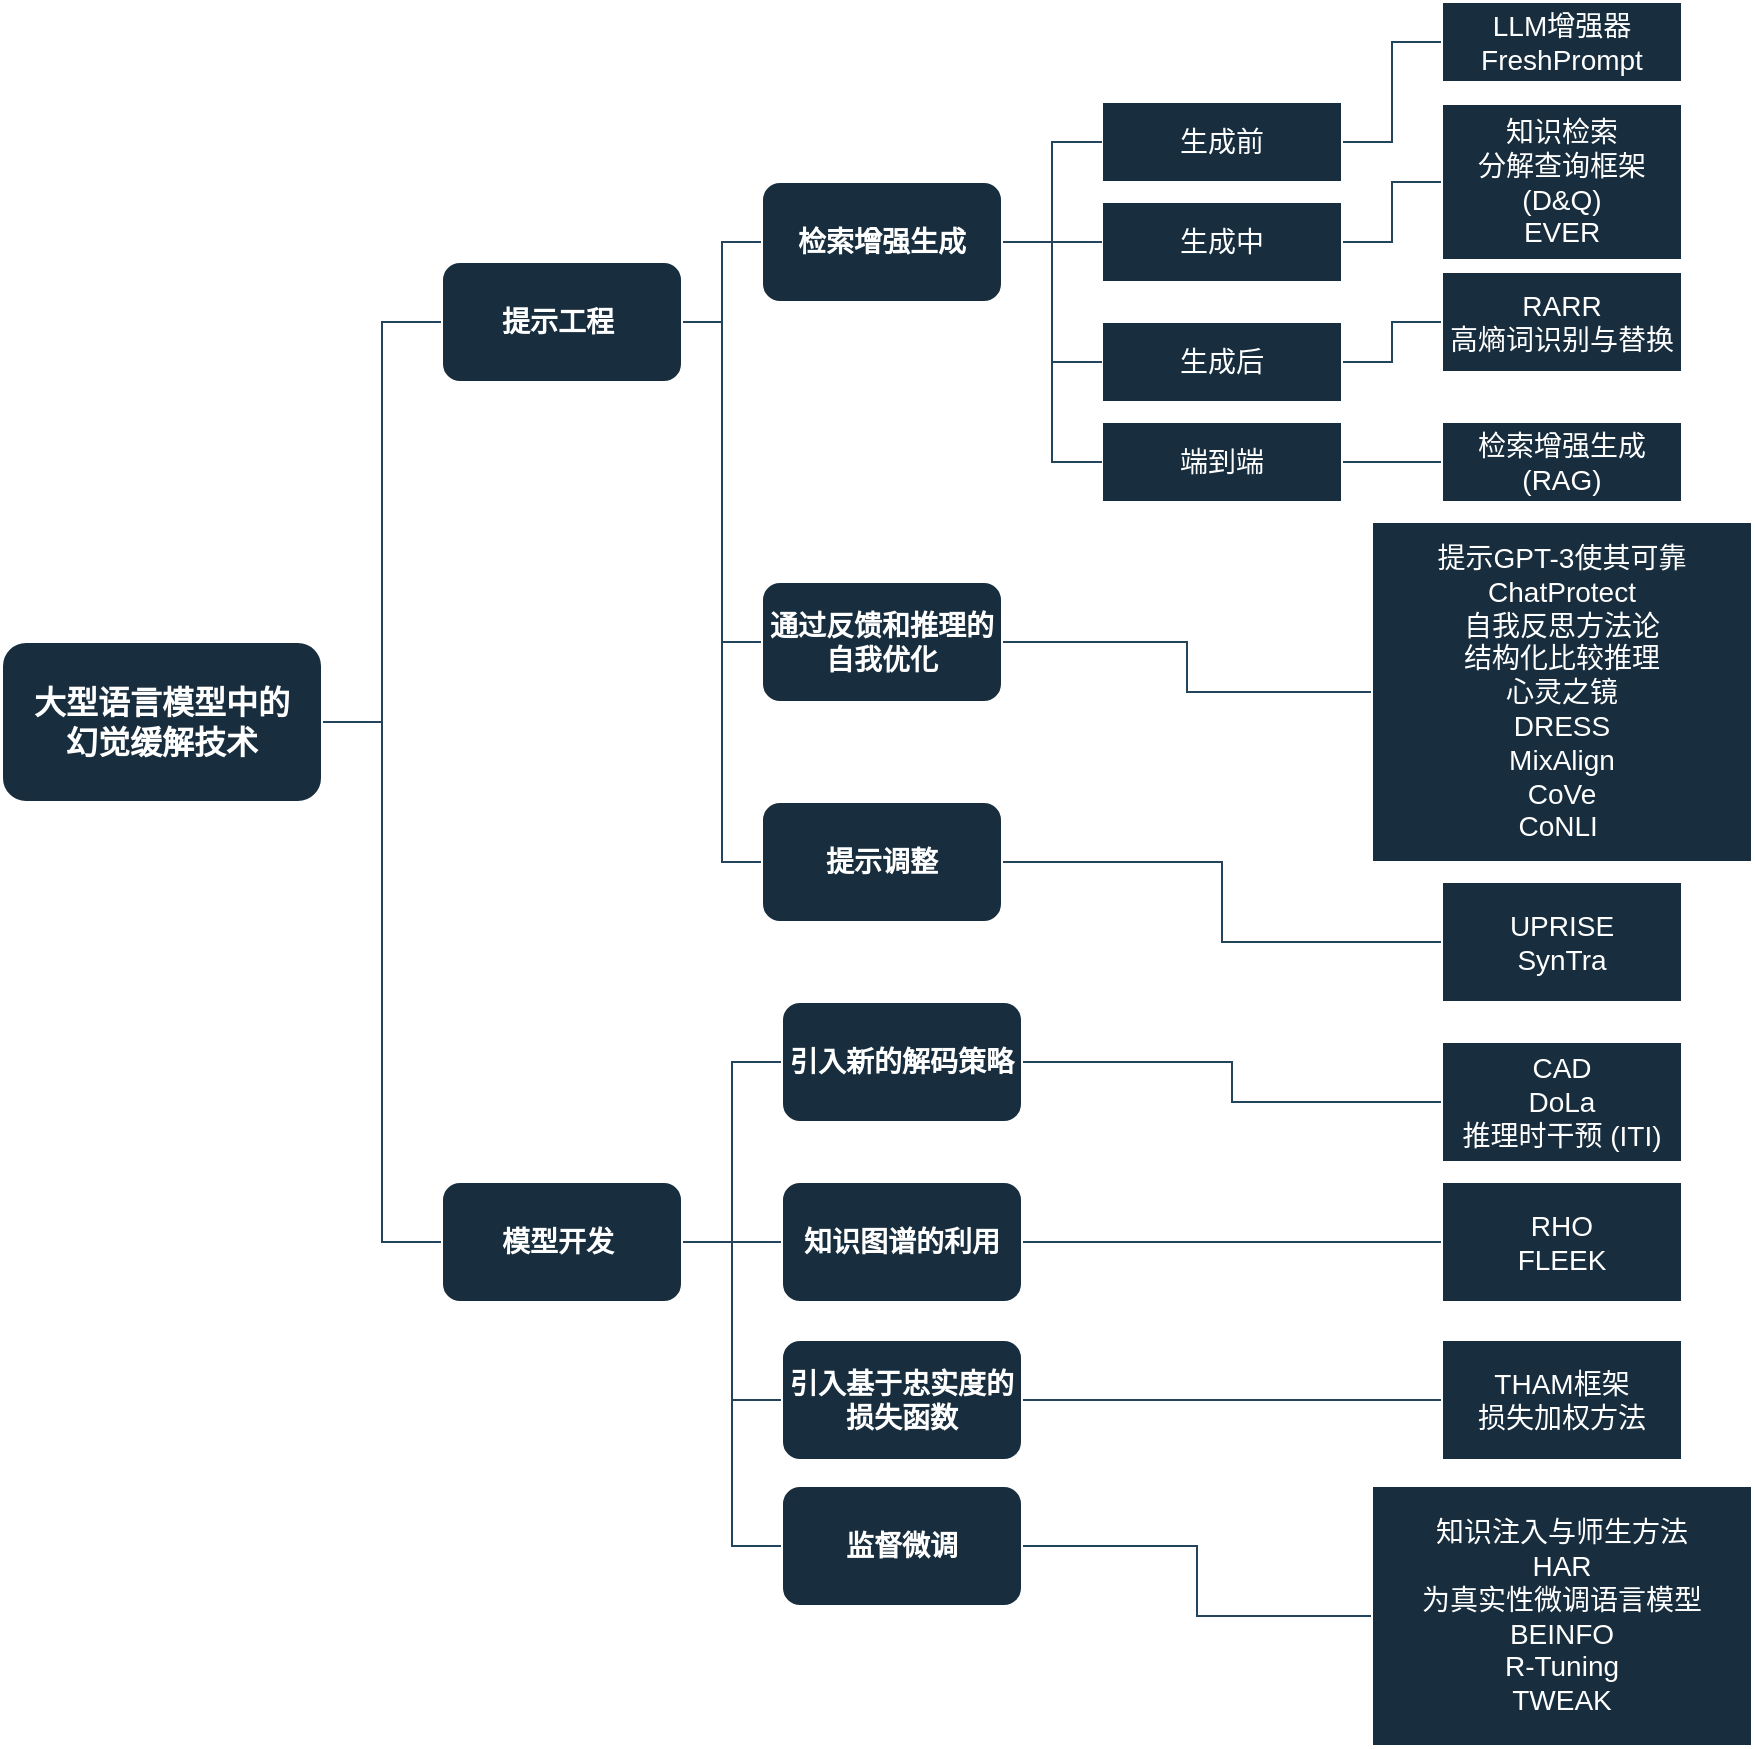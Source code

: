 <mxfile version="27.0.2">
  <diagram name="第 1 页" id="w2nT-iUTn9i36ktSz20z">
    <mxGraphModel dx="2121" dy="1104" grid="0" gridSize="10" guides="1" tooltips="1" connect="1" arrows="0" fold="1" page="0" pageScale="1" pageWidth="1390" pageHeight="980" background="light-dark(#ffffff, #fdfcfc)" math="0" shadow="0">
      <root>
        <mxCell id="0" />
        <mxCell id="1" parent="0" />
        <mxCell id="XZvq0Oxyv5VT_-ZjG8Fj-40" style="edgeStyle=orthogonalEdgeStyle;rounded=0;orthogonalLoop=1;jettySize=auto;html=1;exitX=1;exitY=0.5;exitDx=0;exitDy=0;entryX=0;entryY=0.5;entryDx=0;entryDy=0;fontSize=14;fontStyle=1;labelBackgroundColor=none;strokeColor=#23445D;fontColor=default;endArrow=none;startFill=0;" edge="1" parent="1" source="XZvq0Oxyv5VT_-ZjG8Fj-1" target="XZvq0Oxyv5VT_-ZjG8Fj-2">
          <mxGeometry relative="1" as="geometry" />
        </mxCell>
        <mxCell id="XZvq0Oxyv5VT_-ZjG8Fj-41" style="edgeStyle=orthogonalEdgeStyle;rounded=0;orthogonalLoop=1;jettySize=auto;html=1;exitX=1;exitY=0.5;exitDx=0;exitDy=0;entryX=0;entryY=0.5;entryDx=0;entryDy=0;fontSize=14;fontStyle=0;labelBackgroundColor=none;strokeColor=#23445D;fontColor=default;endArrow=none;startFill=0;" edge="1" parent="1" source="XZvq0Oxyv5VT_-ZjG8Fj-1" target="XZvq0Oxyv5VT_-ZjG8Fj-3">
          <mxGeometry relative="1" as="geometry" />
        </mxCell>
        <mxCell id="XZvq0Oxyv5VT_-ZjG8Fj-1" value="大型语言模型中的&lt;div&gt;幻觉缓解技术&lt;/div&gt;" style="rounded=1;whiteSpace=wrap;html=1;fontSize=16;fontStyle=1;labelBackgroundColor=none;fillColor=#182E3E;strokeColor=#FFFFFF;fontColor=#FFFFFF;" vertex="1" parent="1">
          <mxGeometry x="-40" y="440" width="160" height="80" as="geometry" />
        </mxCell>
        <mxCell id="XZvq0Oxyv5VT_-ZjG8Fj-10" style="edgeStyle=orthogonalEdgeStyle;rounded=0;orthogonalLoop=1;jettySize=auto;html=1;exitX=1;exitY=0.5;exitDx=0;exitDy=0;entryX=0;entryY=0.5;entryDx=0;entryDy=0;endArrow=none;startFill=0;fontSize=14;fontStyle=1;labelBackgroundColor=none;strokeColor=#23445D;fontColor=default;" edge="1" parent="1" source="XZvq0Oxyv5VT_-ZjG8Fj-2" target="XZvq0Oxyv5VT_-ZjG8Fj-9">
          <mxGeometry relative="1" as="geometry" />
        </mxCell>
        <mxCell id="XZvq0Oxyv5VT_-ZjG8Fj-36" style="edgeStyle=orthogonalEdgeStyle;rounded=0;orthogonalLoop=1;jettySize=auto;html=1;exitX=1;exitY=0.5;exitDx=0;exitDy=0;entryX=0;entryY=0.5;entryDx=0;entryDy=0;fontSize=14;fontStyle=1;labelBackgroundColor=none;strokeColor=#23445D;fontColor=default;endArrow=none;startFill=0;" edge="1" parent="1" source="XZvq0Oxyv5VT_-ZjG8Fj-2" target="XZvq0Oxyv5VT_-ZjG8Fj-17">
          <mxGeometry relative="1" as="geometry" />
        </mxCell>
        <mxCell id="XZvq0Oxyv5VT_-ZjG8Fj-38" style="edgeStyle=orthogonalEdgeStyle;rounded=0;orthogonalLoop=1;jettySize=auto;html=1;exitX=1;exitY=0.5;exitDx=0;exitDy=0;entryX=0;entryY=0.5;entryDx=0;entryDy=0;fontSize=14;fontStyle=1;labelBackgroundColor=none;strokeColor=#23445D;fontColor=default;endArrow=none;startFill=0;" edge="1" parent="1" source="XZvq0Oxyv5VT_-ZjG8Fj-2" target="XZvq0Oxyv5VT_-ZjG8Fj-19">
          <mxGeometry relative="1" as="geometry" />
        </mxCell>
        <mxCell id="XZvq0Oxyv5VT_-ZjG8Fj-2" value="提示工程&amp;nbsp;" style="rounded=1;whiteSpace=wrap;html=1;fontSize=14;fontStyle=1;labelBackgroundColor=none;fillColor=#182E3E;strokeColor=#FFFFFF;fontColor=#FFFFFF;" vertex="1" parent="1">
          <mxGeometry x="180" y="250" width="120" height="60" as="geometry" />
        </mxCell>
        <mxCell id="XZvq0Oxyv5VT_-ZjG8Fj-42" style="edgeStyle=orthogonalEdgeStyle;rounded=0;orthogonalLoop=1;jettySize=auto;html=1;exitX=1;exitY=0.5;exitDx=0;exitDy=0;entryX=0;entryY=0.5;entryDx=0;entryDy=0;fontSize=14;fontStyle=1;labelBackgroundColor=none;strokeColor=#23445D;fontColor=default;endArrow=none;startFill=0;" edge="1" parent="1" source="XZvq0Oxyv5VT_-ZjG8Fj-3" target="XZvq0Oxyv5VT_-ZjG8Fj-21">
          <mxGeometry relative="1" as="geometry" />
        </mxCell>
        <mxCell id="XZvq0Oxyv5VT_-ZjG8Fj-46" style="edgeStyle=orthogonalEdgeStyle;rounded=0;orthogonalLoop=1;jettySize=auto;html=1;exitX=1;exitY=0.5;exitDx=0;exitDy=0;entryX=0;entryY=0.5;entryDx=0;entryDy=0;fontSize=14;fontStyle=1;labelBackgroundColor=none;strokeColor=#23445D;fontColor=default;endArrow=none;startFill=0;" edge="1" parent="1" source="XZvq0Oxyv5VT_-ZjG8Fj-3" target="XZvq0Oxyv5VT_-ZjG8Fj-24">
          <mxGeometry relative="1" as="geometry" />
        </mxCell>
        <mxCell id="XZvq0Oxyv5VT_-ZjG8Fj-48" style="edgeStyle=orthogonalEdgeStyle;rounded=0;orthogonalLoop=1;jettySize=auto;html=1;exitX=1;exitY=0.5;exitDx=0;exitDy=0;entryX=0;entryY=0.5;entryDx=0;entryDy=0;fontSize=14;fontStyle=1;labelBackgroundColor=none;strokeColor=#23445D;fontColor=default;endArrow=none;startFill=0;" edge="1" parent="1" source="XZvq0Oxyv5VT_-ZjG8Fj-3" target="XZvq0Oxyv5VT_-ZjG8Fj-25">
          <mxGeometry relative="1" as="geometry" />
        </mxCell>
        <mxCell id="XZvq0Oxyv5VT_-ZjG8Fj-50" style="edgeStyle=orthogonalEdgeStyle;rounded=0;orthogonalLoop=1;jettySize=auto;html=1;exitX=1;exitY=0.5;exitDx=0;exitDy=0;entryX=0;entryY=0.5;entryDx=0;entryDy=0;labelBackgroundColor=none;strokeColor=#23445D;fontColor=default;endArrow=none;startFill=0;fontSize=14;" edge="1" parent="1" source="XZvq0Oxyv5VT_-ZjG8Fj-3" target="XZvq0Oxyv5VT_-ZjG8Fj-23">
          <mxGeometry relative="1" as="geometry" />
        </mxCell>
        <mxCell id="XZvq0Oxyv5VT_-ZjG8Fj-3" value="模型开发&amp;nbsp;" style="rounded=1;whiteSpace=wrap;html=1;fontSize=14;fontStyle=1;labelBackgroundColor=none;fillColor=#182E3E;strokeColor=#FFFFFF;fontColor=#FFFFFF;" vertex="1" parent="1">
          <mxGeometry x="180" y="710" width="120" height="60" as="geometry" />
        </mxCell>
        <mxCell id="XZvq0Oxyv5VT_-ZjG8Fj-29" style="edgeStyle=orthogonalEdgeStyle;rounded=0;orthogonalLoop=1;jettySize=auto;html=1;exitX=1;exitY=0.5;exitDx=0;exitDy=0;entryX=0;entryY=0.5;entryDx=0;entryDy=0;fontSize=14;fontStyle=0;labelBackgroundColor=none;strokeColor=#23445D;fontColor=default;endArrow=none;startFill=0;" edge="1" parent="1" source="XZvq0Oxyv5VT_-ZjG8Fj-4" target="XZvq0Oxyv5VT_-ZjG8Fj-12">
          <mxGeometry relative="1" as="geometry" />
        </mxCell>
        <mxCell id="XZvq0Oxyv5VT_-ZjG8Fj-4" value="生成前" style="rounded=0;whiteSpace=wrap;html=1;fontSize=14;fontStyle=0;labelBackgroundColor=none;fillColor=#182E3E;strokeColor=#FFFFFF;fontColor=#FFFFFF;" vertex="1" parent="1">
          <mxGeometry x="510" y="170" width="120" height="40" as="geometry" />
        </mxCell>
        <mxCell id="XZvq0Oxyv5VT_-ZjG8Fj-30" style="edgeStyle=orthogonalEdgeStyle;rounded=0;orthogonalLoop=1;jettySize=auto;html=1;exitX=1;exitY=0.5;exitDx=0;exitDy=0;entryX=0;entryY=0.5;entryDx=0;entryDy=0;fontSize=14;fontStyle=0;labelBackgroundColor=none;strokeColor=#23445D;fontColor=default;endArrow=none;startFill=0;" edge="1" parent="1" source="XZvq0Oxyv5VT_-ZjG8Fj-5" target="XZvq0Oxyv5VT_-ZjG8Fj-13">
          <mxGeometry relative="1" as="geometry" />
        </mxCell>
        <mxCell id="XZvq0Oxyv5VT_-ZjG8Fj-5" value="生成中" style="rounded=0;whiteSpace=wrap;html=1;fontSize=14;fontStyle=0;labelBackgroundColor=none;fillColor=#182E3E;strokeColor=#FFFFFF;fontColor=#FFFFFF;" vertex="1" parent="1">
          <mxGeometry x="510" y="220" width="120" height="40" as="geometry" />
        </mxCell>
        <mxCell id="XZvq0Oxyv5VT_-ZjG8Fj-31" style="edgeStyle=orthogonalEdgeStyle;rounded=0;orthogonalLoop=1;jettySize=auto;html=1;exitX=1;exitY=0.5;exitDx=0;exitDy=0;entryX=0;entryY=0.5;entryDx=0;entryDy=0;fontSize=14;fontStyle=0;labelBackgroundColor=none;strokeColor=#23445D;fontColor=default;endArrow=none;startFill=0;" edge="1" parent="1" source="XZvq0Oxyv5VT_-ZjG8Fj-6" target="XZvq0Oxyv5VT_-ZjG8Fj-15">
          <mxGeometry relative="1" as="geometry" />
        </mxCell>
        <mxCell id="XZvq0Oxyv5VT_-ZjG8Fj-6" value="生成后" style="rounded=0;whiteSpace=wrap;html=1;fontSize=14;fontStyle=0;labelBackgroundColor=none;fillColor=#182E3E;strokeColor=#FFFFFF;fontColor=#FFFFFF;" vertex="1" parent="1">
          <mxGeometry x="510" y="280" width="120" height="40" as="geometry" />
        </mxCell>
        <mxCell id="XZvq0Oxyv5VT_-ZjG8Fj-14" style="edgeStyle=orthogonalEdgeStyle;rounded=0;orthogonalLoop=1;jettySize=auto;html=1;exitX=0.75;exitY=1;exitDx=0;exitDy=0;fontSize=14;fontStyle=0;labelBackgroundColor=none;strokeColor=#23445D;fontColor=default;" edge="1" parent="1" source="XZvq0Oxyv5VT_-ZjG8Fj-7">
          <mxGeometry relative="1" as="geometry">
            <mxPoint x="600" y="370" as="targetPoint" />
          </mxGeometry>
        </mxCell>
        <mxCell id="XZvq0Oxyv5VT_-ZjG8Fj-32" style="edgeStyle=orthogonalEdgeStyle;rounded=0;orthogonalLoop=1;jettySize=auto;html=1;exitX=1;exitY=0.5;exitDx=0;exitDy=0;entryX=0;entryY=0.5;entryDx=0;entryDy=0;fontSize=14;fontStyle=0;labelBackgroundColor=none;strokeColor=#23445D;fontColor=default;endArrow=none;startFill=0;" edge="1" parent="1" source="XZvq0Oxyv5VT_-ZjG8Fj-7" target="XZvq0Oxyv5VT_-ZjG8Fj-16">
          <mxGeometry relative="1" as="geometry" />
        </mxCell>
        <mxCell id="XZvq0Oxyv5VT_-ZjG8Fj-7" value="端到端" style="rounded=0;whiteSpace=wrap;html=1;fontSize=14;fontStyle=0;labelBackgroundColor=none;fillColor=#182E3E;strokeColor=#FFFFFF;fontColor=#FFFFFF;" vertex="1" parent="1">
          <mxGeometry x="510" y="330" width="120" height="40" as="geometry" />
        </mxCell>
        <mxCell id="XZvq0Oxyv5VT_-ZjG8Fj-11" style="edgeStyle=orthogonalEdgeStyle;rounded=0;orthogonalLoop=1;jettySize=auto;html=1;exitX=1;exitY=0.5;exitDx=0;exitDy=0;entryX=0;entryY=0.5;entryDx=0;entryDy=0;fontSize=14;fontStyle=1;labelBackgroundColor=none;strokeColor=#23445D;fontColor=default;endArrow=none;startFill=0;" edge="1" parent="1" source="XZvq0Oxyv5VT_-ZjG8Fj-9" target="XZvq0Oxyv5VT_-ZjG8Fj-4">
          <mxGeometry relative="1" as="geometry" />
        </mxCell>
        <mxCell id="XZvq0Oxyv5VT_-ZjG8Fj-33" style="edgeStyle=orthogonalEdgeStyle;rounded=0;orthogonalLoop=1;jettySize=auto;html=1;exitX=1;exitY=0.5;exitDx=0;exitDy=0;entryX=0;entryY=0.5;entryDx=0;entryDy=0;fontSize=14;fontStyle=1;labelBackgroundColor=none;strokeColor=#23445D;fontColor=default;endArrow=none;startFill=0;" edge="1" parent="1" source="XZvq0Oxyv5VT_-ZjG8Fj-9" target="XZvq0Oxyv5VT_-ZjG8Fj-5">
          <mxGeometry relative="1" as="geometry" />
        </mxCell>
        <mxCell id="XZvq0Oxyv5VT_-ZjG8Fj-34" style="edgeStyle=orthogonalEdgeStyle;rounded=0;orthogonalLoop=1;jettySize=auto;html=1;exitX=1;exitY=0.5;exitDx=0;exitDy=0;entryX=0;entryY=0.5;entryDx=0;entryDy=0;fontSize=14;fontStyle=1;labelBackgroundColor=none;strokeColor=#23445D;fontColor=default;endArrow=none;startFill=0;" edge="1" parent="1" source="XZvq0Oxyv5VT_-ZjG8Fj-9" target="XZvq0Oxyv5VT_-ZjG8Fj-6">
          <mxGeometry relative="1" as="geometry" />
        </mxCell>
        <mxCell id="XZvq0Oxyv5VT_-ZjG8Fj-35" style="edgeStyle=orthogonalEdgeStyle;rounded=0;orthogonalLoop=1;jettySize=auto;html=1;exitX=1;exitY=0.5;exitDx=0;exitDy=0;entryX=0;entryY=0.5;entryDx=0;entryDy=0;fontSize=14;fontStyle=1;labelBackgroundColor=none;strokeColor=#23445D;fontColor=default;endArrow=none;startFill=0;" edge="1" parent="1" source="XZvq0Oxyv5VT_-ZjG8Fj-9" target="XZvq0Oxyv5VT_-ZjG8Fj-7">
          <mxGeometry relative="1" as="geometry" />
        </mxCell>
        <mxCell id="XZvq0Oxyv5VT_-ZjG8Fj-9" value="检索增强生成" style="rounded=1;whiteSpace=wrap;html=1;fontSize=14;fontStyle=1;labelBackgroundColor=none;fillColor=#182E3E;strokeColor=#FFFFFF;fontColor=#FFFFFF;" vertex="1" parent="1">
          <mxGeometry x="340" y="210" width="120" height="60" as="geometry" />
        </mxCell>
        <mxCell id="XZvq0Oxyv5VT_-ZjG8Fj-12" value="LLM增强器&lt;div&gt;FreshPrompt&lt;/div&gt;" style="rounded=0;whiteSpace=wrap;html=1;fontSize=14;fontStyle=0;labelBackgroundColor=none;fillColor=#182E3E;strokeColor=#FFFFFF;fontColor=#FFFFFF;" vertex="1" parent="1">
          <mxGeometry x="680" y="120" width="120" height="40" as="geometry" />
        </mxCell>
        <mxCell id="XZvq0Oxyv5VT_-ZjG8Fj-13" value="知识检索&lt;div&gt;分解查询框架 (D&amp;amp;Q)&lt;/div&gt;&lt;div&gt;EVER&lt;/div&gt;" style="rounded=0;whiteSpace=wrap;html=1;fontSize=14;fontStyle=0;labelBackgroundColor=none;fillColor=#182E3E;strokeColor=#FFFFFF;fontColor=#FFFFFF;" vertex="1" parent="1">
          <mxGeometry x="680" y="171" width="120" height="78" as="geometry" />
        </mxCell>
        <mxCell id="XZvq0Oxyv5VT_-ZjG8Fj-15" value="RARR&lt;div&gt;高熵词识别与替换&lt;/div&gt;" style="rounded=0;whiteSpace=wrap;html=1;fontSize=14;fontStyle=0;labelBackgroundColor=none;fillColor=#182E3E;strokeColor=#FFFFFF;fontColor=#FFFFFF;" vertex="1" parent="1">
          <mxGeometry x="680" y="255" width="120" height="50" as="geometry" />
        </mxCell>
        <mxCell id="XZvq0Oxyv5VT_-ZjG8Fj-16" value="检索增强生成 (RAG)" style="rounded=0;whiteSpace=wrap;html=1;fontSize=14;fontStyle=0;labelBackgroundColor=none;fillColor=#182E3E;strokeColor=#FFFFFF;fontColor=#FFFFFF;" vertex="1" parent="1">
          <mxGeometry x="680" y="330" width="120" height="40" as="geometry" />
        </mxCell>
        <mxCell id="XZvq0Oxyv5VT_-ZjG8Fj-37" style="edgeStyle=orthogonalEdgeStyle;rounded=0;orthogonalLoop=1;jettySize=auto;html=1;exitX=1;exitY=0.5;exitDx=0;exitDy=0;fontSize=14;fontStyle=0;labelBackgroundColor=none;strokeColor=#23445D;fontColor=default;endArrow=none;startFill=0;" edge="1" parent="1" source="XZvq0Oxyv5VT_-ZjG8Fj-17" target="XZvq0Oxyv5VT_-ZjG8Fj-18">
          <mxGeometry relative="1" as="geometry" />
        </mxCell>
        <mxCell id="XZvq0Oxyv5VT_-ZjG8Fj-17" value="通过反馈和推理的自我优化" style="rounded=1;whiteSpace=wrap;html=1;fontSize=14;fontStyle=1;labelBackgroundColor=none;fillColor=#182E3E;strokeColor=#FFFFFF;fontColor=#FFFFFF;" vertex="1" parent="1">
          <mxGeometry x="340" y="410" width="120" height="60" as="geometry" />
        </mxCell>
        <mxCell id="XZvq0Oxyv5VT_-ZjG8Fj-18" value="提示GPT-3使其可靠&lt;div&gt;ChatProtect&lt;/div&gt;&lt;div&gt;自我反思方法论&lt;/div&gt;&lt;div&gt;结构化比较推理&lt;/div&gt;&lt;div&gt;心灵之镜&lt;/div&gt;&lt;div&gt;DRESS&lt;/div&gt;&lt;div&gt;MixAlign&lt;/div&gt;&lt;div&gt;CoVe&lt;/div&gt;&lt;div&gt;CoNLI&amp;nbsp;&lt;/div&gt;" style="rounded=0;whiteSpace=wrap;html=1;fontSize=14;fontStyle=0;labelBackgroundColor=none;fillColor=#182E3E;strokeColor=#FFFFFF;fontColor=#FFFFFF;" vertex="1" parent="1">
          <mxGeometry x="645" y="380" width="190" height="170" as="geometry" />
        </mxCell>
        <mxCell id="XZvq0Oxyv5VT_-ZjG8Fj-39" style="edgeStyle=orthogonalEdgeStyle;rounded=0;orthogonalLoop=1;jettySize=auto;html=1;exitX=1;exitY=0.5;exitDx=0;exitDy=0;entryX=0;entryY=0.5;entryDx=0;entryDy=0;fontSize=14;fontStyle=0;labelBackgroundColor=none;strokeColor=#23445D;fontColor=default;endArrow=none;startFill=0;" edge="1" parent="1" source="XZvq0Oxyv5VT_-ZjG8Fj-19" target="XZvq0Oxyv5VT_-ZjG8Fj-20">
          <mxGeometry relative="1" as="geometry" />
        </mxCell>
        <mxCell id="XZvq0Oxyv5VT_-ZjG8Fj-19" value="提示调整" style="rounded=1;whiteSpace=wrap;html=1;fontSize=14;fontStyle=1;labelBackgroundColor=none;fillColor=#182E3E;strokeColor=#FFFFFF;fontColor=#FFFFFF;" vertex="1" parent="1">
          <mxGeometry x="340" y="520" width="120" height="60" as="geometry" />
        </mxCell>
        <mxCell id="XZvq0Oxyv5VT_-ZjG8Fj-20" value="UPRISE&lt;div&gt;SynTra&lt;/div&gt;" style="rounded=0;whiteSpace=wrap;html=1;fontSize=14;fontStyle=0;labelBackgroundColor=none;fillColor=#182E3E;strokeColor=#FFFFFF;fontColor=#FFFFFF;" vertex="1" parent="1">
          <mxGeometry x="680" y="560" width="120" height="60" as="geometry" />
        </mxCell>
        <mxCell id="XZvq0Oxyv5VT_-ZjG8Fj-43" style="edgeStyle=orthogonalEdgeStyle;rounded=0;orthogonalLoop=1;jettySize=auto;html=1;exitX=1;exitY=0.5;exitDx=0;exitDy=0;entryX=0;entryY=0.5;entryDx=0;entryDy=0;fontSize=14;fontStyle=0;labelBackgroundColor=none;strokeColor=#23445D;fontColor=default;endArrow=none;startFill=0;" edge="1" parent="1" source="XZvq0Oxyv5VT_-ZjG8Fj-21" target="XZvq0Oxyv5VT_-ZjG8Fj-22">
          <mxGeometry relative="1" as="geometry" />
        </mxCell>
        <mxCell id="XZvq0Oxyv5VT_-ZjG8Fj-21" value="引入新的解码策略" style="rounded=1;whiteSpace=wrap;html=1;fontSize=14;fontStyle=1;labelBackgroundColor=none;fillColor=#182E3E;strokeColor=#FFFFFF;fontColor=#FFFFFF;" vertex="1" parent="1">
          <mxGeometry x="350" y="620" width="120" height="60" as="geometry" />
        </mxCell>
        <mxCell id="XZvq0Oxyv5VT_-ZjG8Fj-22" value="CAD&lt;div&gt;DoLa&lt;/div&gt;&lt;div&gt;推理时干预 (ITI)&lt;/div&gt;" style="rounded=0;whiteSpace=wrap;html=1;fontSize=14;fontStyle=0;labelBackgroundColor=none;fillColor=#182E3E;strokeColor=#FFFFFF;fontColor=#FFFFFF;" vertex="1" parent="1">
          <mxGeometry x="680" y="640" width="120" height="60" as="geometry" />
        </mxCell>
        <mxCell id="XZvq0Oxyv5VT_-ZjG8Fj-45" style="edgeStyle=orthogonalEdgeStyle;rounded=0;orthogonalLoop=1;jettySize=auto;html=1;exitX=1;exitY=0.5;exitDx=0;exitDy=0;entryX=0;entryY=0.5;entryDx=0;entryDy=0;fontSize=14;fontStyle=0;labelBackgroundColor=none;strokeColor=#23445D;fontColor=default;endArrow=none;startFill=0;" edge="1" parent="1" source="XZvq0Oxyv5VT_-ZjG8Fj-23" target="XZvq0Oxyv5VT_-ZjG8Fj-26">
          <mxGeometry relative="1" as="geometry" />
        </mxCell>
        <mxCell id="XZvq0Oxyv5VT_-ZjG8Fj-23" value="知识图谱的利用" style="rounded=1;whiteSpace=wrap;html=1;fontSize=14;fontStyle=1;labelBackgroundColor=none;fillColor=#182E3E;strokeColor=#FFFFFF;fontColor=#FFFFFF;" vertex="1" parent="1">
          <mxGeometry x="350" y="710" width="120" height="60" as="geometry" />
        </mxCell>
        <mxCell id="XZvq0Oxyv5VT_-ZjG8Fj-47" style="edgeStyle=orthogonalEdgeStyle;rounded=0;orthogonalLoop=1;jettySize=auto;html=1;exitX=1;exitY=0.5;exitDx=0;exitDy=0;fontSize=14;fontStyle=0;labelBackgroundColor=none;strokeColor=#23445D;fontColor=default;endArrow=none;startFill=0;" edge="1" parent="1" source="XZvq0Oxyv5VT_-ZjG8Fj-24">
          <mxGeometry relative="1" as="geometry">
            <mxPoint x="680" y="819" as="targetPoint" />
          </mxGeometry>
        </mxCell>
        <mxCell id="XZvq0Oxyv5VT_-ZjG8Fj-24" value="引入基于忠实度的损失函数" style="rounded=1;whiteSpace=wrap;html=1;fontSize=14;fontStyle=1;labelBackgroundColor=none;fillColor=#182E3E;strokeColor=#FFFFFF;fontColor=#FFFFFF;" vertex="1" parent="1">
          <mxGeometry x="350" y="789" width="120" height="60" as="geometry" />
        </mxCell>
        <mxCell id="XZvq0Oxyv5VT_-ZjG8Fj-49" style="edgeStyle=orthogonalEdgeStyle;rounded=0;orthogonalLoop=1;jettySize=auto;html=1;exitX=1;exitY=0.5;exitDx=0;exitDy=0;entryX=0;entryY=0.5;entryDx=0;entryDy=0;fontSize=14;fontStyle=0;labelBackgroundColor=none;strokeColor=#23445D;fontColor=default;endArrow=none;startFill=0;" edge="1" parent="1" source="XZvq0Oxyv5VT_-ZjG8Fj-25" target="XZvq0Oxyv5VT_-ZjG8Fj-28">
          <mxGeometry relative="1" as="geometry" />
        </mxCell>
        <mxCell id="XZvq0Oxyv5VT_-ZjG8Fj-25" value="监督微调" style="rounded=1;whiteSpace=wrap;html=1;fontSize=14;fontStyle=1;labelBackgroundColor=none;fillColor=#182E3E;strokeColor=#FFFFFF;fontColor=#FFFFFF;" vertex="1" parent="1">
          <mxGeometry x="350" y="862" width="120" height="60" as="geometry" />
        </mxCell>
        <mxCell id="XZvq0Oxyv5VT_-ZjG8Fj-26" value="RHO&lt;div&gt;FLEEK&lt;/div&gt;" style="rounded=0;whiteSpace=wrap;html=1;fontSize=14;fontStyle=0;labelBackgroundColor=none;fillColor=#182E3E;strokeColor=#FFFFFF;fontColor=#FFFFFF;" vertex="1" parent="1">
          <mxGeometry x="680" y="710" width="120" height="60" as="geometry" />
        </mxCell>
        <mxCell id="XZvq0Oxyv5VT_-ZjG8Fj-27" value="THAM框架&lt;div&gt;损失加权方法&lt;/div&gt;" style="rounded=0;whiteSpace=wrap;html=1;fontSize=14;fontStyle=0;labelBackgroundColor=none;fillColor=#182E3E;strokeColor=#FFFFFF;fontColor=#FFFFFF;" vertex="1" parent="1">
          <mxGeometry x="680" y="789" width="120" height="60" as="geometry" />
        </mxCell>
        <mxCell id="XZvq0Oxyv5VT_-ZjG8Fj-28" value="知识注入与师生方法&lt;div&gt;HAR&lt;/div&gt;&lt;div&gt;为真实性微调语言模型&lt;/div&gt;&lt;div&gt;BEINFO&lt;/div&gt;&lt;div&gt;R-Tuning&lt;/div&gt;&lt;div&gt;TWEAK&lt;/div&gt;" style="rounded=0;whiteSpace=wrap;html=1;fontSize=14;fontStyle=0;labelBackgroundColor=none;fillColor=#182E3E;strokeColor=#FFFFFF;fontColor=#FFFFFF;" vertex="1" parent="1">
          <mxGeometry x="645" y="862" width="190" height="130" as="geometry" />
        </mxCell>
      </root>
    </mxGraphModel>
  </diagram>
</mxfile>
